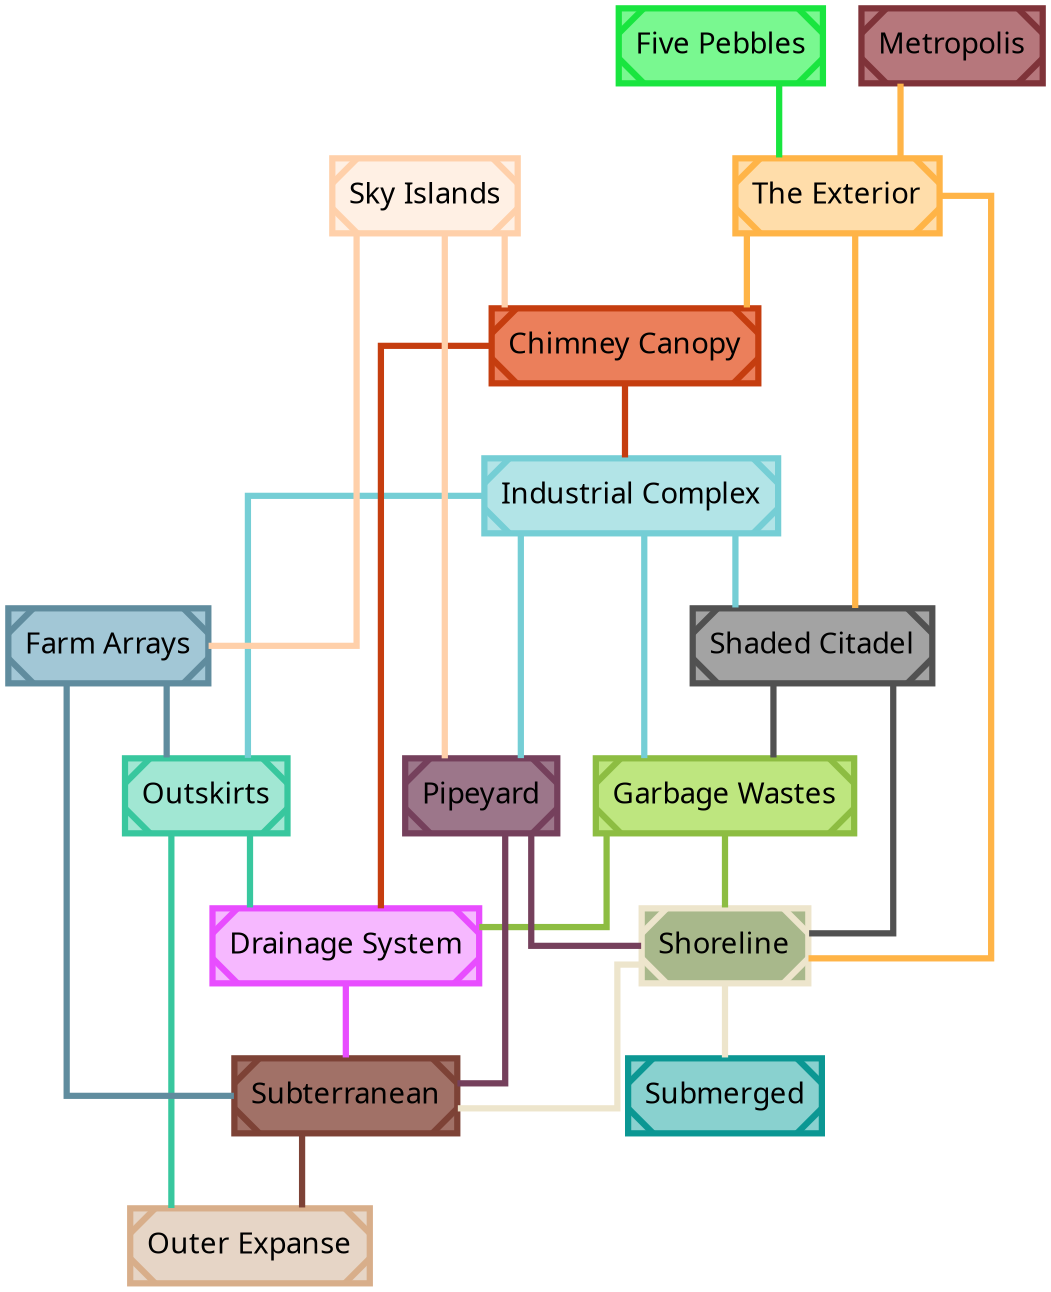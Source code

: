         /*
            { SB, OE } -> FN
            { SL } -> DI
            { CC } -> SW
            { SH } -> AY
            { UW, LC } -> W7
            { OE } -> CY
            { SU } -> "9J"
            { SH, SB } -> DKM
            { CC, LF, SU } -> PQ
            { SU, CC } -> AK
            { HI, VS, SB } -> KR
            { SS, SL } -> DW
            { SH, DS, SB } -> DP
            { LF, SI } -> ZZ
            { SI, SL } -> OA
            { SU, GW } -> BI
            { HI, SH } -> UU
            { LF } -> WY
            { SS } -> NS
            { CC, SH } -> FB
            { VS, OE } -> F1
            { HI } -> FF
            { SB, SH } -> HC
            { SU, LF } -> XD
            { GW, VS, CC, LF } -> ML
            { CC, SH, SB } -> NM
            { SH, LF } -> HW
            { SU, LF } -> VQ
            { HI, SI } -> W2
            { OE } -> RE
            { DS, LF } -> BY
            { SU } -> YL
            { LF } -> HA
            { GW, SS } -> SPS
            { SL } -> SP
            { SI, LF, OE } -> SP
            { CC, SS, SH, SL } -> TO
            { OE, SH, HI } -> MT
            { LF } -> RA
            { GW, SI } -> JH
            { SB } -> TT
            { SS } -> QW
            { HI } -> CR
            { MS } -> KF
            { LF, SL } -> AB
            { GW, LF } -> BL
            { GW, VS, MS } -> RF
            { SI, OE } -> EV
            { MS, SB, GW } -> FR
            { SB, HI } -> FT
            { DS, GW, SL, SB } -> HH
            { DS, SH } -> LW
            { GW, UW, SS } -> PA
            { SU, SH } -> SC
            { LC, SS, UW } -> SD
            { GW, VS, DS } -> UF
            { SU } -> SK
            { LF } -> SE
            { LF, SI } -> NR
            { HI, UW } -> KY
            { SI, SB } -> TM
            { SU, SL, LF } -> UB
            { SL, SH } -> US
        */

        /*
            SU -> { "9J" PQ AK BI XD VQ YL SC SK UB FI } [color="#38C79E"]
            HI -> { Q0 KR UU FF W2 MT CR FT KY F3 } [color="#75CED5"]
            GW -> { BI ML SPS JH BL RF FR HH PA UF } [color="#8DBD42"]
            SH -> { AY DKM DP UU FB HC NM HW TO MT LW SC US } [color="#515151"]
            SL -> { DI DW OA SP TO AB HH UB US FI } [color="#EDE5CC"]
            CC -> { SW PQ AK FB ML NM TO XX FI } [color="#C53D0F"]
            DS -> { DP BY HH LW UF } [color="#E84DFF"]
            LF -> { WP PQ ZZ WY XD ML HW VQ BY HA SP RA AB BL SE NR UB } [color="#608C9E"]
            SI -> { WP ZZ OA W2 SP JH EV NR TM } [color="#FFD0AA"]
            UW -> { W7 PA SD KY } [color="#FFB447"]
            SS -> { DW NS SPS TO QW PA SD } [color="#19E53F"]
            SB -> { FN DKM KR DP HC NM TT FR FT HH TM F3 } [color="#7D4236"]
            VS -> { KR F1 ML RF UF } [color="#75405C"]
            MS -> { KF RF FR } [color="#0B9793"]
            OE -> { FN CY F1 RE SP MT EV } [color="#D8AE8A"]
            LC -> { W7 SD } [color="#7F3339"]
        */

        /*
                    SU -> HI [color="#38C79E;0.5:#75CED5"]
                    SU -> DS [color="#38C79E;0.5:#E84DFF"]
                    SU -> LF [color="#38C79E;0.5:#608C9E"]
                    HI -> GW [color="#75CED5;0.5:#8DBD42"]
                    HI -> CC [color="#75CED5;0.5:#C53D0F"]
                    HI -> SH [color="#75CED5;0.5:#515151"]
                    HI -> VS [color="#75CED5;0.5:#75405C"]
                    GW -> DS [color="#8DBD42;0.5:#E84DFF"]
                    GW -> SL [color="#8DBD42;0.5:#EDE5CC"]
                    SH -> SL [color="#515151;0.5:#EDE5CC"]
                    SH -> UW [color="#515151;0.5:#FFB447"]
                    SL -> SB [color="#EDE5CC;0.5:#7D4236"]
                    SL -> VS [color="#EDE5CC;0.5:#75405C"]
                    SL -> MS [color="#EDE5CC;0.5:#0B9793"]
                    CC -> SI [color="#C53D0F;0.5:#FFD0AA"]
                    CC -> UW [color="#C53D0F;0.5:#FFB447"]
                    DS -> SB [color="#E84DFF;0.5:#7D4236"]
                    DS -> CC [color="#E84DFF;0.5:#C53D0F"]
                    VS -> SI [color="#75405C;0.5:#FFD0AA"]
                    SI -> LF [color="#FFD0AA;0.5:#608C9E"]
                    UW -> SS [color="#FFB447;0.5:#19E53F"]
                    UW -> LC [color="#FFB447;0.5:#7F3339"]
                    SB -> OE [color="#7D4236;0.5:#D8AE8A"]
                    OE -> SU [color="#D8AE8A;0.5:#38C79E"]
        */


        strict digraph G {
            edge[dir=none]
            node[shape=rect style=filled]
            splines=ortho
        
                node[ penwidth=3 style="filled, diagonals" fontname="Impact" ]
                SU [label="Outskirts" color="#38C79E" fillcolor="#a1e7d3"]
                HI [label="Industrial Complex" color="#75CED5" fillcolor="#b2e4e7"]
                GW [label="Garbage Wastes" color="#8DBD42" fillcolor="#bee67f"]
                SH [label="Shaded Citadel" color="#515151" fillcolor="#a3a3a3"]
                SL [label="Shoreline" color="#EDE5CC" fillcolor="#A8B88B"]
                CC [label="Chimney Canopy" color="#C53D0F" fillcolor="#eb7f5b"]
                DS [label="Drainage System" color="#E84DFF" fillcolor="#f6b8ff"]
                LF [label="Farm Arrays" color="#608C9E" fillcolor="#a2c7d6"]
                SI [label="Sky Islands" color="#FFD0AA" fillcolor="#fff0e4"]
                UW [label="The Exterior" color="#FFB447" fillcolor="#ffddaa"]
                SS [label="Five Pebbles" color="#19E53F" fillcolor="#79f890"]
                SB [label="Subterranean" color="#7D4236" fillcolor="#a17167"]
                VS [label="Pipeyard" color="#75405C" fillcolor="#9c768a"]
                MS [label="Submerged" color="#0B9793" fillcolor="#89d1cf"]
                OE [label="Outer Expanse" color="#D8AE8A" fillcolor="#e6d5c6"]
                LC [label="Metropolis" color="#7F3339" fillcolor="#b6777c"]
        
                // Van2VanConnections --------
                edge[penwidth=3]
        

        

                //level 0
                    //SS
                    SS -> UW [color="#19E53F"]//;0.5:#FFB447"]
                    //LC
                LC -> UW [color="#FFB447"]//;0.5:#7F3339"]
        
                //level 1
                    //SI
                SI -> CC [color="#FFD0AA"]//;0.5:#C53D0F"]
                SI -> LF [color="#FFD0AA"]//;0.5:#608C9E"]
                SI -> VS [color="#FFD0AA"]//;0.5:#75405C"]
                    //UW
                UW -> CC [color="#FFB447"]//;0.5:#C53D0F"]
                UW -> SH [color="#FFB447"]//;0.5:#515151"]
                UW -> SL [color="#FFB447"]//;0.5:#515151"]
        
                //level 2
                    //CC
                CC -> HI [color="#C53D0F"]//;0.5:#75CED5"]
                CC -> DS [color="#C53D0F"]//;0.5:#E84DFF"]
                
                //level 3
                    //HI
                HI -> SH [color="#75CED5"]//;0.5:#515151"]
                HI -> SU [color="#75CED5"]//;0.5:#38C79E"]
                HI -> VS [color="#75CED5"]//;0.5:#75405C"]
                HI -> GW [color="#75CED5"]//;0.5:#8DBD42"]
        
                //level 4
                    //SH
                SH -> SL [color="#515151"]//;0.5:#EDE5CC"]
                SH -> GW [color="#515151"]//;0.5:#8DBD42"]
                    //LF
                LF -> SU [color="#608C9E"]//;0.5:#38C79E"]
                LF -> SB [color="#608C9E"]//;0.5:#7D4236"] 
        
                //level 5
                    //SU
                SU -> DS [color="#38C79E"]//;0.5:#E84DFF"]
                SU -> OE [color="#38C79E"]//;0.5:#D8AE8A"]
                    //VS
                VS -> SL [color="#75405C"]//;0.5:#EDE5CC"]
                VS -> SB [color="#75405C"]//;0.5:#7D4236"]
                    //GW
                GW -> DS [color="#8DBD42"]//;0.5:#E84DFF"] // or reverse
                GW -> SL [color="#8DBD42"]//;0.5:#EDE5CC"]
        
                //level 6
                    //DS
                DS -> SB [color="#E84DFF"]//;0.5:#7D4236"]
                    //SL
                SL -> SB [color="#EDE5CC"]//;0.5:#7D4236"]
                SL -> MS [color="#EDE5CC"]//;0.5:#0B9793"]
        
                //level 7
                    //SB
                SB -> OE [color="#7D4236"]//;0.5:#D8AE8A"]
        
            
        
            
        }